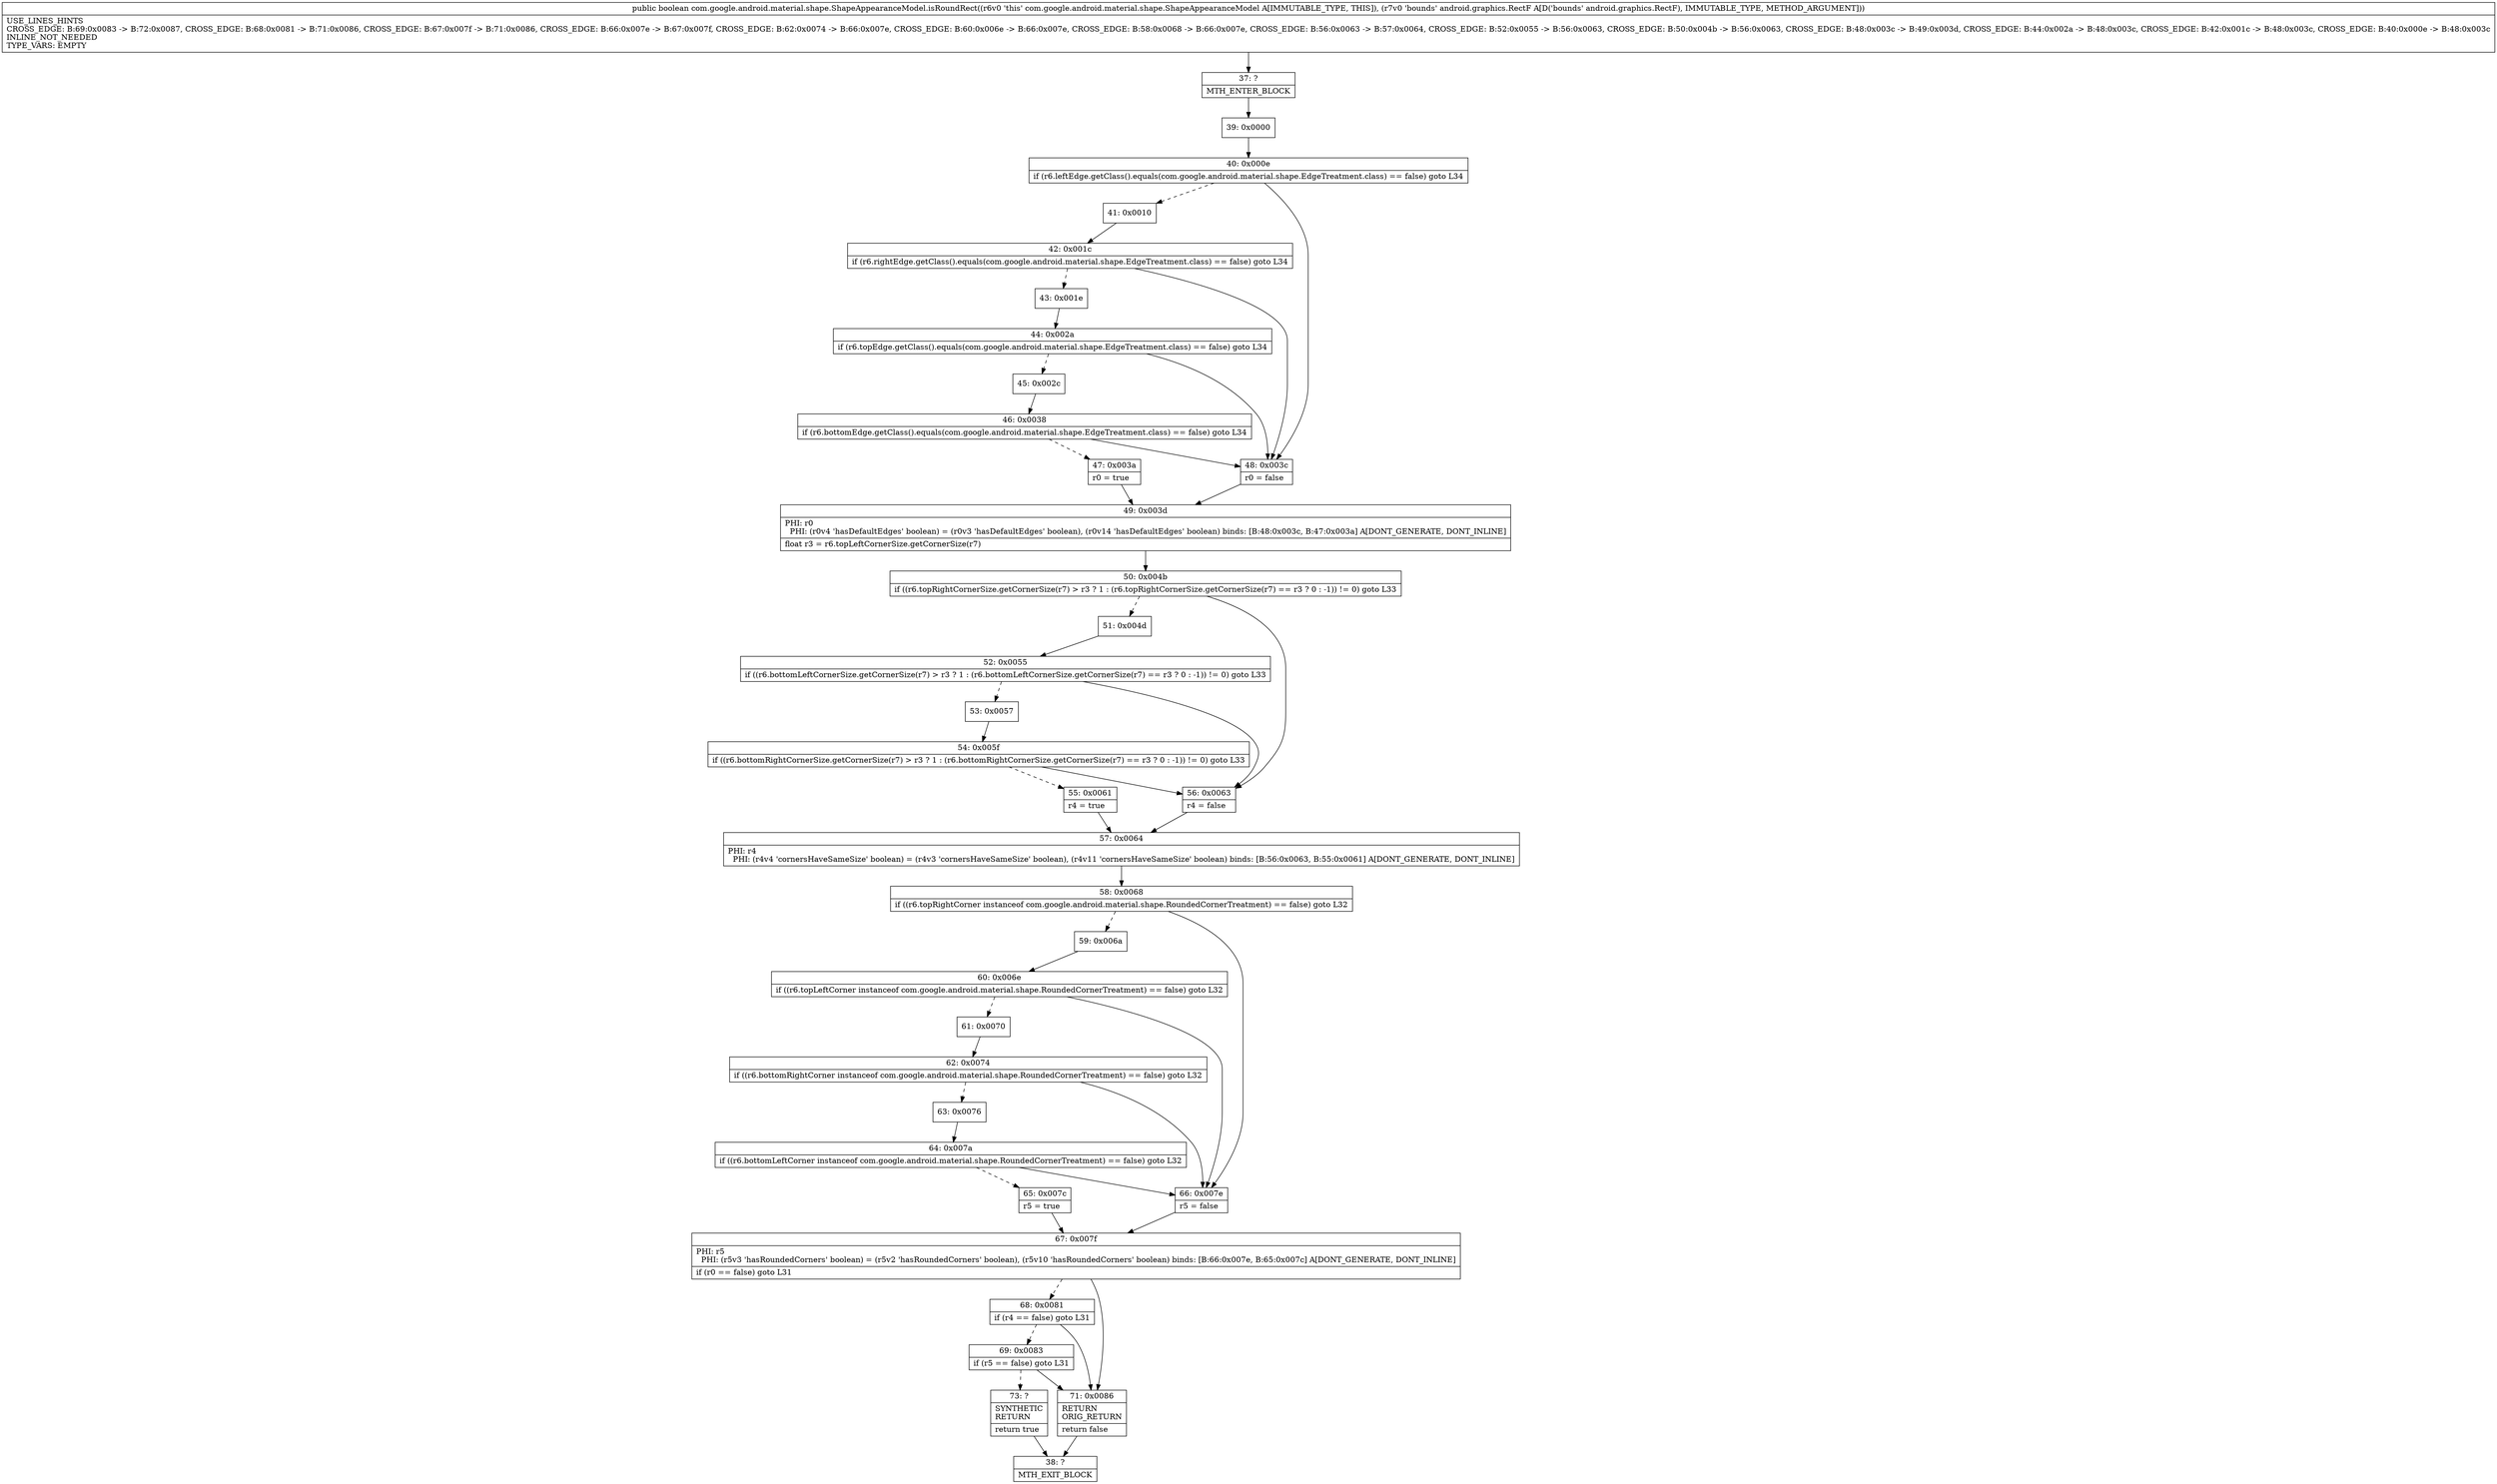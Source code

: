 digraph "CFG forcom.google.android.material.shape.ShapeAppearanceModel.isRoundRect(Landroid\/graphics\/RectF;)Z" {
Node_37 [shape=record,label="{37\:\ ?|MTH_ENTER_BLOCK\l}"];
Node_39 [shape=record,label="{39\:\ 0x0000}"];
Node_40 [shape=record,label="{40\:\ 0x000e|if (r6.leftEdge.getClass().equals(com.google.android.material.shape.EdgeTreatment.class) == false) goto L34\l}"];
Node_41 [shape=record,label="{41\:\ 0x0010}"];
Node_42 [shape=record,label="{42\:\ 0x001c|if (r6.rightEdge.getClass().equals(com.google.android.material.shape.EdgeTreatment.class) == false) goto L34\l}"];
Node_43 [shape=record,label="{43\:\ 0x001e}"];
Node_44 [shape=record,label="{44\:\ 0x002a|if (r6.topEdge.getClass().equals(com.google.android.material.shape.EdgeTreatment.class) == false) goto L34\l}"];
Node_45 [shape=record,label="{45\:\ 0x002c}"];
Node_46 [shape=record,label="{46\:\ 0x0038|if (r6.bottomEdge.getClass().equals(com.google.android.material.shape.EdgeTreatment.class) == false) goto L34\l}"];
Node_47 [shape=record,label="{47\:\ 0x003a|r0 = true\l}"];
Node_49 [shape=record,label="{49\:\ 0x003d|PHI: r0 \l  PHI: (r0v4 'hasDefaultEdges' boolean) = (r0v3 'hasDefaultEdges' boolean), (r0v14 'hasDefaultEdges' boolean) binds: [B:48:0x003c, B:47:0x003a] A[DONT_GENERATE, DONT_INLINE]\l|float r3 = r6.topLeftCornerSize.getCornerSize(r7)\l}"];
Node_50 [shape=record,label="{50\:\ 0x004b|if ((r6.topRightCornerSize.getCornerSize(r7) \> r3 ? 1 : (r6.topRightCornerSize.getCornerSize(r7) == r3 ? 0 : \-1)) != 0) goto L33\l}"];
Node_51 [shape=record,label="{51\:\ 0x004d}"];
Node_52 [shape=record,label="{52\:\ 0x0055|if ((r6.bottomLeftCornerSize.getCornerSize(r7) \> r3 ? 1 : (r6.bottomLeftCornerSize.getCornerSize(r7) == r3 ? 0 : \-1)) != 0) goto L33\l}"];
Node_53 [shape=record,label="{53\:\ 0x0057}"];
Node_54 [shape=record,label="{54\:\ 0x005f|if ((r6.bottomRightCornerSize.getCornerSize(r7) \> r3 ? 1 : (r6.bottomRightCornerSize.getCornerSize(r7) == r3 ? 0 : \-1)) != 0) goto L33\l}"];
Node_55 [shape=record,label="{55\:\ 0x0061|r4 = true\l}"];
Node_57 [shape=record,label="{57\:\ 0x0064|PHI: r4 \l  PHI: (r4v4 'cornersHaveSameSize' boolean) = (r4v3 'cornersHaveSameSize' boolean), (r4v11 'cornersHaveSameSize' boolean) binds: [B:56:0x0063, B:55:0x0061] A[DONT_GENERATE, DONT_INLINE]\l}"];
Node_58 [shape=record,label="{58\:\ 0x0068|if ((r6.topRightCorner instanceof com.google.android.material.shape.RoundedCornerTreatment) == false) goto L32\l}"];
Node_59 [shape=record,label="{59\:\ 0x006a}"];
Node_60 [shape=record,label="{60\:\ 0x006e|if ((r6.topLeftCorner instanceof com.google.android.material.shape.RoundedCornerTreatment) == false) goto L32\l}"];
Node_61 [shape=record,label="{61\:\ 0x0070}"];
Node_62 [shape=record,label="{62\:\ 0x0074|if ((r6.bottomRightCorner instanceof com.google.android.material.shape.RoundedCornerTreatment) == false) goto L32\l}"];
Node_63 [shape=record,label="{63\:\ 0x0076}"];
Node_64 [shape=record,label="{64\:\ 0x007a|if ((r6.bottomLeftCorner instanceof com.google.android.material.shape.RoundedCornerTreatment) == false) goto L32\l}"];
Node_65 [shape=record,label="{65\:\ 0x007c|r5 = true\l}"];
Node_67 [shape=record,label="{67\:\ 0x007f|PHI: r5 \l  PHI: (r5v3 'hasRoundedCorners' boolean) = (r5v2 'hasRoundedCorners' boolean), (r5v10 'hasRoundedCorners' boolean) binds: [B:66:0x007e, B:65:0x007c] A[DONT_GENERATE, DONT_INLINE]\l|if (r0 == false) goto L31\l}"];
Node_68 [shape=record,label="{68\:\ 0x0081|if (r4 == false) goto L31\l}"];
Node_69 [shape=record,label="{69\:\ 0x0083|if (r5 == false) goto L31\l}"];
Node_73 [shape=record,label="{73\:\ ?|SYNTHETIC\lRETURN\l|return true\l}"];
Node_38 [shape=record,label="{38\:\ ?|MTH_EXIT_BLOCK\l}"];
Node_71 [shape=record,label="{71\:\ 0x0086|RETURN\lORIG_RETURN\l|return false\l}"];
Node_66 [shape=record,label="{66\:\ 0x007e|r5 = false\l}"];
Node_56 [shape=record,label="{56\:\ 0x0063|r4 = false\l}"];
Node_48 [shape=record,label="{48\:\ 0x003c|r0 = false\l}"];
MethodNode[shape=record,label="{public boolean com.google.android.material.shape.ShapeAppearanceModel.isRoundRect((r6v0 'this' com.google.android.material.shape.ShapeAppearanceModel A[IMMUTABLE_TYPE, THIS]), (r7v0 'bounds' android.graphics.RectF A[D('bounds' android.graphics.RectF), IMMUTABLE_TYPE, METHOD_ARGUMENT]))  | USE_LINES_HINTS\lCROSS_EDGE: B:69:0x0083 \-\> B:72:0x0087, CROSS_EDGE: B:68:0x0081 \-\> B:71:0x0086, CROSS_EDGE: B:67:0x007f \-\> B:71:0x0086, CROSS_EDGE: B:66:0x007e \-\> B:67:0x007f, CROSS_EDGE: B:62:0x0074 \-\> B:66:0x007e, CROSS_EDGE: B:60:0x006e \-\> B:66:0x007e, CROSS_EDGE: B:58:0x0068 \-\> B:66:0x007e, CROSS_EDGE: B:56:0x0063 \-\> B:57:0x0064, CROSS_EDGE: B:52:0x0055 \-\> B:56:0x0063, CROSS_EDGE: B:50:0x004b \-\> B:56:0x0063, CROSS_EDGE: B:48:0x003c \-\> B:49:0x003d, CROSS_EDGE: B:44:0x002a \-\> B:48:0x003c, CROSS_EDGE: B:42:0x001c \-\> B:48:0x003c, CROSS_EDGE: B:40:0x000e \-\> B:48:0x003c\lINLINE_NOT_NEEDED\lTYPE_VARS: EMPTY\l}"];
MethodNode -> Node_37;Node_37 -> Node_39;
Node_39 -> Node_40;
Node_40 -> Node_41[style=dashed];
Node_40 -> Node_48;
Node_41 -> Node_42;
Node_42 -> Node_43[style=dashed];
Node_42 -> Node_48;
Node_43 -> Node_44;
Node_44 -> Node_45[style=dashed];
Node_44 -> Node_48;
Node_45 -> Node_46;
Node_46 -> Node_47[style=dashed];
Node_46 -> Node_48;
Node_47 -> Node_49;
Node_49 -> Node_50;
Node_50 -> Node_51[style=dashed];
Node_50 -> Node_56;
Node_51 -> Node_52;
Node_52 -> Node_53[style=dashed];
Node_52 -> Node_56;
Node_53 -> Node_54;
Node_54 -> Node_55[style=dashed];
Node_54 -> Node_56;
Node_55 -> Node_57;
Node_57 -> Node_58;
Node_58 -> Node_59[style=dashed];
Node_58 -> Node_66;
Node_59 -> Node_60;
Node_60 -> Node_61[style=dashed];
Node_60 -> Node_66;
Node_61 -> Node_62;
Node_62 -> Node_63[style=dashed];
Node_62 -> Node_66;
Node_63 -> Node_64;
Node_64 -> Node_65[style=dashed];
Node_64 -> Node_66;
Node_65 -> Node_67;
Node_67 -> Node_68[style=dashed];
Node_67 -> Node_71;
Node_68 -> Node_69[style=dashed];
Node_68 -> Node_71;
Node_69 -> Node_71;
Node_69 -> Node_73[style=dashed];
Node_73 -> Node_38;
Node_71 -> Node_38;
Node_66 -> Node_67;
Node_56 -> Node_57;
Node_48 -> Node_49;
}

